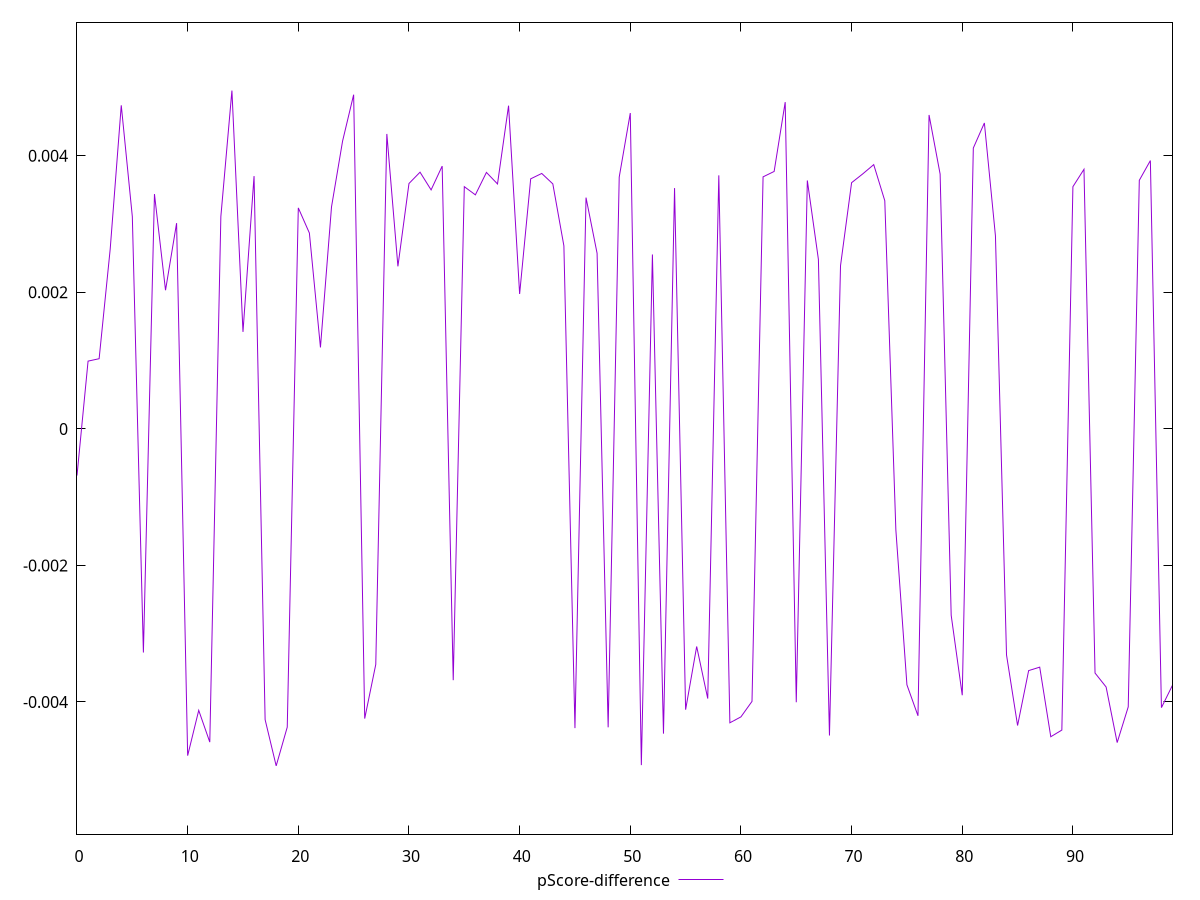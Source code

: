 reset

$pScoreDifference <<EOF
0 -0.0006831953078825226
1 0.0009927536838342244
2 0.0010281015504667312
3 0.002633209210685994
4 0.004739473570186115
5 0.0031090026986202446
6 -0.003276173734992893
7 0.003439575832889341
8 0.002031184149201115
9 0.0030138561265001806
10 -0.0047863185819183585
11 -0.004122921221778375
12 -0.004588125711146196
13 0.0031107208674887588
14 0.004955831132287369
15 0.0014210916775680982
16 0.0037033136304338576
17 -0.004258488991668252
18 -0.004935922669400239
19 -0.004368717301965641
20 0.0032373367928912877
21 0.0028689723394190736
22 0.0011933242788828569
23 0.0032522299780529673
24 0.004215413011870783
25 0.004895502257391993
26 -0.004243473822273303
27 -0.003449956947104038
28 0.004320523442443269
29 0.0023808052066734975
30 0.003594461524505821
31 0.0037601627482368727
32 0.003500860413166218
33 0.0038493882457608652
34 -0.003680529563694912
35 0.0035481297826787106
36 0.0034281177142537755
37 0.0037569294427128863
38 0.0035880575161050254
39 0.0047344578058420295
40 0.0019761589218478814
41 0.003663037694630167
42 0.003741628625545834
43 0.003588679697500874
44 0.002681161383746855
45 -0.004382671329051235
46 0.0033879113003245642
47 0.002571851071550446
48 -0.004371246078028523
49 0.0036882320846876038
50 0.004626507476843789
51 -0.0049247628393482845
52 0.002554662722569656
53 -0.004464634508465015
54 0.0035279566417922847
55 -0.004113071118959977
56 -0.0031875462751090877
57 -0.003950092195290633
58 0.0037141269038012403
59 -0.004305023173039824
60 -0.004218313747947899
61 -0.003991556407832553
62 0.003691766571432442
63 0.00377091292789844
64 0.0047864719000062506
65 -0.004004430946414006
66 0.0036385826339982996
67 0.00248337644997898
68 -0.004491855629633057
69 0.0023911421152540413
70 0.0036063499813978606
71 0.003734210775143132
72 0.003870944231925244
73 0.0033422801317073425
74 -0.0014799759558046244
75 -0.0037487628200041367
76 -0.00420277559563853
77 0.00459845800216685
78 0.003732974233291886
79 -0.0027300967327007486
80 -0.0039013649603110157
81 0.004113974195375958
82 0.0044810683957484665
83 0.002827092513649543
84 -0.003310944617701761
85 -0.004345225150816812
86 -0.0035404778861722885
87 -0.0034898154521670888
88 -0.004509188519452256
89 -0.004411414741850805
90 0.003547763154710948
91 0.0038024804993661565
92 -0.0035762487547366106
93 -0.0037803645008365194
94 -0.0045949659037402
95 -0.004071779260113373
96 0.003641065823299039
97 0.003930226005545934
98 -0.0040830777742927316
99 -0.0037543452215946793
EOF

set key outside below
set xrange [0:99]
set yrange [-0.005935922669400239:0.005955831132287369]
set trange [-0.005935922669400239:0.005955831132287369]
set terminal svg size 640, 500 enhanced background rgb 'white'
set output "reports/report_00032_2021-02-25T10-28-15.087Z/largest-contentful-paint/samples/card/pScore-difference/values.svg"

plot $pScoreDifference title "pScore-difference" with line

reset
